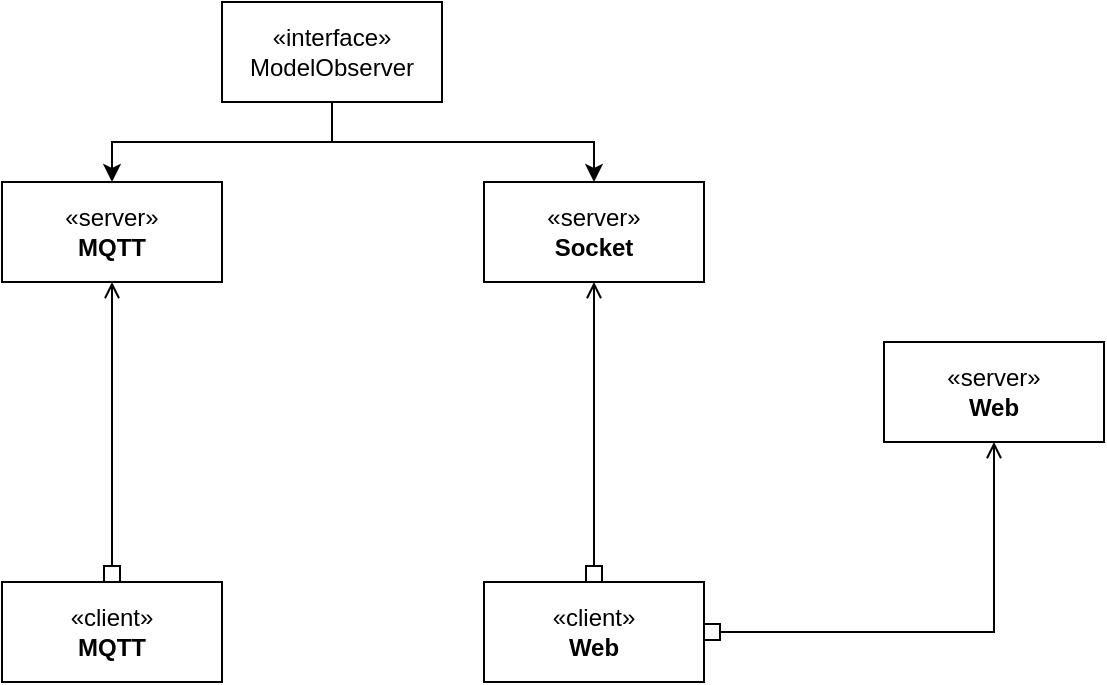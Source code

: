 <mxfile version="22.0.4" type="github">
  <diagram name="Pagina-1" id="pLeTV3SMVm0aGeCwJbRF">
    <mxGraphModel dx="954" dy="647" grid="1" gridSize="10" guides="1" tooltips="1" connect="1" arrows="1" fold="1" page="1" pageScale="1" pageWidth="827" pageHeight="1169" math="0" shadow="0">
      <root>
        <mxCell id="0" />
        <mxCell id="1" parent="0" />
        <mxCell id="EDHjUQZg-11vU3VLEDfD-15" style="edgeStyle=orthogonalEdgeStyle;rounded=0;orthogonalLoop=1;jettySize=auto;html=1;exitX=0.5;exitY=1;exitDx=0;exitDy=0;entryX=0.5;entryY=0;entryDx=0;entryDy=0;" edge="1" parent="1" source="EDHjUQZg-11vU3VLEDfD-5" target="EDHjUQZg-11vU3VLEDfD-7">
          <mxGeometry relative="1" as="geometry" />
        </mxCell>
        <mxCell id="EDHjUQZg-11vU3VLEDfD-16" style="edgeStyle=orthogonalEdgeStyle;rounded=0;orthogonalLoop=1;jettySize=auto;html=1;exitX=0.5;exitY=1;exitDx=0;exitDy=0;entryX=0.5;entryY=0;entryDx=0;entryDy=0;" edge="1" parent="1" source="EDHjUQZg-11vU3VLEDfD-5" target="EDHjUQZg-11vU3VLEDfD-8">
          <mxGeometry relative="1" as="geometry" />
        </mxCell>
        <mxCell id="EDHjUQZg-11vU3VLEDfD-5" value="«interface»&lt;br&gt;ModelObserver" style="html=1;whiteSpace=wrap;" vertex="1" parent="1">
          <mxGeometry x="359" y="70" width="110" height="50" as="geometry" />
        </mxCell>
        <mxCell id="EDHjUQZg-11vU3VLEDfD-14" style="edgeStyle=orthogonalEdgeStyle;rounded=0;orthogonalLoop=1;jettySize=auto;html=1;exitX=0.5;exitY=1;exitDx=0;exitDy=0;entryX=0.5;entryY=0;entryDx=0;entryDy=0;endArrow=box;endFill=0;startArrow=open;startFill=0;" edge="1" parent="1" source="EDHjUQZg-11vU3VLEDfD-7" target="EDHjUQZg-11vU3VLEDfD-11">
          <mxGeometry relative="1" as="geometry" />
        </mxCell>
        <mxCell id="EDHjUQZg-11vU3VLEDfD-7" value="«server»&lt;br&gt;&lt;b&gt;MQTT&lt;/b&gt;" style="html=1;whiteSpace=wrap;" vertex="1" parent="1">
          <mxGeometry x="249" y="160" width="110" height="50" as="geometry" />
        </mxCell>
        <mxCell id="EDHjUQZg-11vU3VLEDfD-12" style="edgeStyle=orthogonalEdgeStyle;rounded=0;orthogonalLoop=1;jettySize=auto;html=1;exitX=0.5;exitY=1;exitDx=0;exitDy=0;entryX=0.5;entryY=0;entryDx=0;entryDy=0;endArrow=box;endFill=0;startArrow=open;startFill=0;" edge="1" parent="1" source="EDHjUQZg-11vU3VLEDfD-8" target="EDHjUQZg-11vU3VLEDfD-10">
          <mxGeometry relative="1" as="geometry" />
        </mxCell>
        <mxCell id="EDHjUQZg-11vU3VLEDfD-8" value="«server»&lt;br&gt;&lt;b&gt;Socket&lt;/b&gt;" style="html=1;whiteSpace=wrap;" vertex="1" parent="1">
          <mxGeometry x="490" y="160" width="110" height="50" as="geometry" />
        </mxCell>
        <mxCell id="EDHjUQZg-11vU3VLEDfD-13" style="edgeStyle=orthogonalEdgeStyle;rounded=0;orthogonalLoop=1;jettySize=auto;html=1;exitX=0.5;exitY=1;exitDx=0;exitDy=0;entryX=1;entryY=0.5;entryDx=0;entryDy=0;endArrow=box;endFill=0;startArrow=open;startFill=0;" edge="1" parent="1" source="EDHjUQZg-11vU3VLEDfD-9" target="EDHjUQZg-11vU3VLEDfD-10">
          <mxGeometry relative="1" as="geometry" />
        </mxCell>
        <mxCell id="EDHjUQZg-11vU3VLEDfD-9" value="«server»&lt;br&gt;&lt;b&gt;Web&lt;/b&gt;" style="html=1;whiteSpace=wrap;" vertex="1" parent="1">
          <mxGeometry x="690" y="240" width="110" height="50" as="geometry" />
        </mxCell>
        <mxCell id="EDHjUQZg-11vU3VLEDfD-10" value="«client»&lt;br&gt;&lt;b&gt;Web&lt;/b&gt;" style="html=1;whiteSpace=wrap;" vertex="1" parent="1">
          <mxGeometry x="490" y="360" width="110" height="50" as="geometry" />
        </mxCell>
        <mxCell id="EDHjUQZg-11vU3VLEDfD-11" value="«client»&lt;br&gt;&lt;b&gt;MQTT&lt;/b&gt;" style="html=1;whiteSpace=wrap;" vertex="1" parent="1">
          <mxGeometry x="249" y="360" width="110" height="50" as="geometry" />
        </mxCell>
      </root>
    </mxGraphModel>
  </diagram>
</mxfile>
